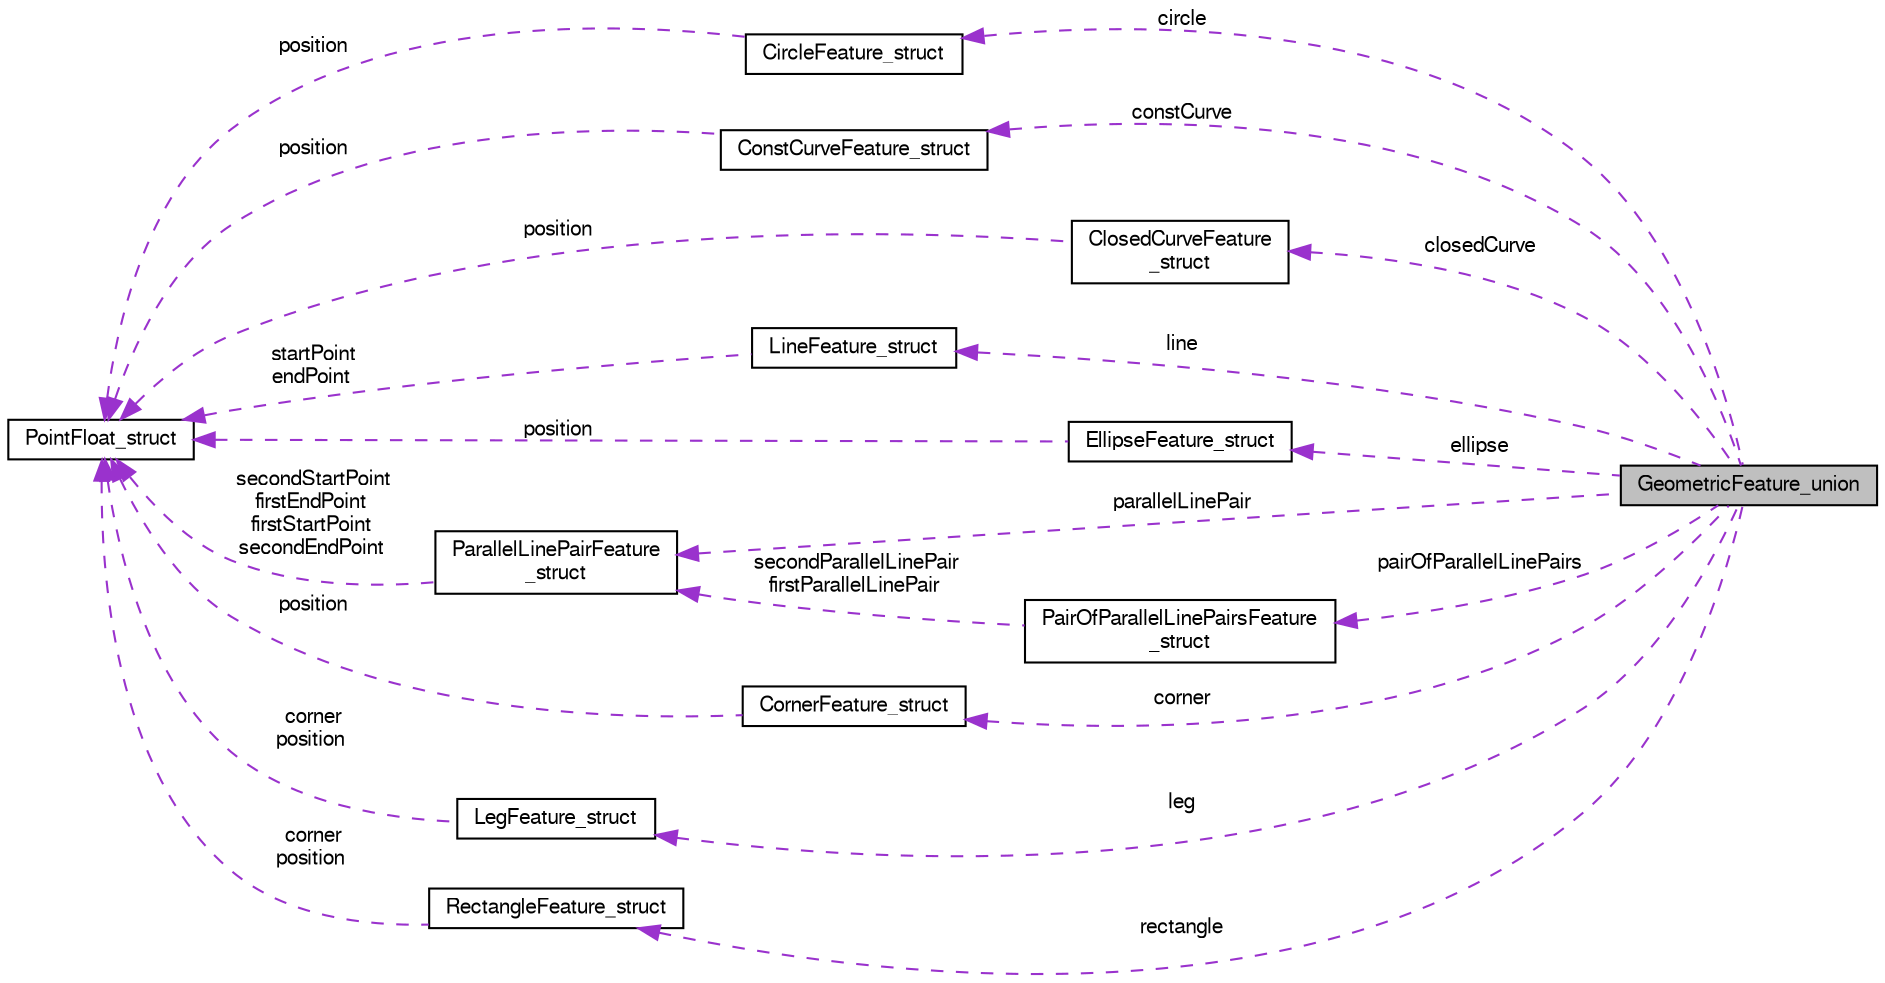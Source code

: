 digraph "GeometricFeature_union"
{
  bgcolor="transparent";
  edge [fontname="FreeSans",fontsize="10",labelfontname="FreeSans",labelfontsize="10"];
  node [fontname="FreeSans",fontsize="10",shape=record];
  rankdir="LR";
  Node1 [label="GeometricFeature_union",height=0.2,width=0.4,color="black", fillcolor="grey75", style="filled" fontcolor="black"];
  Node2 -> Node1 [dir="back",color="darkorchid3",fontsize="10",style="dashed",label=" circle" ,fontname="FreeSans"];
  Node2 [label="CircleFeature_struct",height=0.2,width=0.4,color="black",URL="$struct_circle_feature__struct.html"];
  Node3 -> Node2 [dir="back",color="darkorchid3",fontsize="10",style="dashed",label=" position" ,fontname="FreeSans"];
  Node3 [label="PointFloat_struct",height=0.2,width=0.4,color="black",URL="$struct_point_float__struct.html"];
  Node4 -> Node1 [dir="back",color="darkorchid3",fontsize="10",style="dashed",label=" constCurve" ,fontname="FreeSans"];
  Node4 [label="ConstCurveFeature_struct",height=0.2,width=0.4,color="black",URL="$struct_const_curve_feature__struct.html"];
  Node3 -> Node4 [dir="back",color="darkorchid3",fontsize="10",style="dashed",label=" position" ,fontname="FreeSans"];
  Node5 -> Node1 [dir="back",color="darkorchid3",fontsize="10",style="dashed",label=" closedCurve" ,fontname="FreeSans"];
  Node5 [label="ClosedCurveFeature\l_struct",height=0.2,width=0.4,color="black",URL="$struct_closed_curve_feature__struct.html"];
  Node3 -> Node5 [dir="back",color="darkorchid3",fontsize="10",style="dashed",label=" position" ,fontname="FreeSans"];
  Node6 -> Node1 [dir="back",color="darkorchid3",fontsize="10",style="dashed",label=" line" ,fontname="FreeSans"];
  Node6 [label="LineFeature_struct",height=0.2,width=0.4,color="black",URL="$struct_line_feature__struct.html"];
  Node3 -> Node6 [dir="back",color="darkorchid3",fontsize="10",style="dashed",label=" startPoint\nendPoint" ,fontname="FreeSans"];
  Node7 -> Node1 [dir="back",color="darkorchid3",fontsize="10",style="dashed",label=" ellipse" ,fontname="FreeSans"];
  Node7 [label="EllipseFeature_struct",height=0.2,width=0.4,color="black",URL="$struct_ellipse_feature__struct.html"];
  Node3 -> Node7 [dir="back",color="darkorchid3",fontsize="10",style="dashed",label=" position" ,fontname="FreeSans"];
  Node8 -> Node1 [dir="back",color="darkorchid3",fontsize="10",style="dashed",label=" pairOfParallelLinePairs" ,fontname="FreeSans"];
  Node8 [label="PairOfParallelLinePairsFeature\l_struct",height=0.2,width=0.4,color="black",URL="$struct_pair_of_parallel_line_pairs_feature__struct.html"];
  Node9 -> Node8 [dir="back",color="darkorchid3",fontsize="10",style="dashed",label=" secondParallelLinePair\nfirstParallelLinePair" ,fontname="FreeSans"];
  Node9 [label="ParallelLinePairFeature\l_struct",height=0.2,width=0.4,color="black",URL="$struct_parallel_line_pair_feature__struct.html"];
  Node3 -> Node9 [dir="back",color="darkorchid3",fontsize="10",style="dashed",label=" secondStartPoint\nfirstEndPoint\nfirstStartPoint\nsecondEndPoint" ,fontname="FreeSans"];
  Node10 -> Node1 [dir="back",color="darkorchid3",fontsize="10",style="dashed",label=" corner" ,fontname="FreeSans"];
  Node10 [label="CornerFeature_struct",height=0.2,width=0.4,color="black",URL="$struct_corner_feature__struct.html"];
  Node3 -> Node10 [dir="back",color="darkorchid3",fontsize="10",style="dashed",label=" position" ,fontname="FreeSans"];
  Node11 -> Node1 [dir="back",color="darkorchid3",fontsize="10",style="dashed",label=" leg" ,fontname="FreeSans"];
  Node11 [label="LegFeature_struct",height=0.2,width=0.4,color="black",URL="$struct_leg_feature__struct.html"];
  Node3 -> Node11 [dir="back",color="darkorchid3",fontsize="10",style="dashed",label=" corner\nposition" ,fontname="FreeSans"];
  Node12 -> Node1 [dir="back",color="darkorchid3",fontsize="10",style="dashed",label=" rectangle" ,fontname="FreeSans"];
  Node12 [label="RectangleFeature_struct",height=0.2,width=0.4,color="black",URL="$struct_rectangle_feature__struct.html"];
  Node3 -> Node12 [dir="back",color="darkorchid3",fontsize="10",style="dashed",label=" corner\nposition" ,fontname="FreeSans"];
  Node9 -> Node1 [dir="back",color="darkorchid3",fontsize="10",style="dashed",label=" parallelLinePair" ,fontname="FreeSans"];
}
